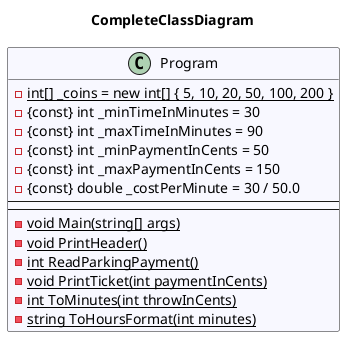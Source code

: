 @startuml CompleteClassDiagram
title CompleteClassDiagram
 class Program #GhostWhite {
- {static} int[] _coins = new int[] { 5, 10, 20, 50, 100, 200 }
- {const} int _minTimeInMinutes = 30
- {const} int _maxTimeInMinutes = 90
- {const} int _minPaymentInCents = 50
- {const} int _maxPaymentInCents = 150
- {const} double _costPerMinute = 30 / 50.0
---
---
- {static} void Main(string[] args)
- {static} void PrintHeader()
- {static} int ReadParkingPayment()
- {static} void PrintTicket(int paymentInCents)
- {static} int ToMinutes(int throwInCents)
- {static} string ToHoursFormat(int minutes)
}
@enduml
